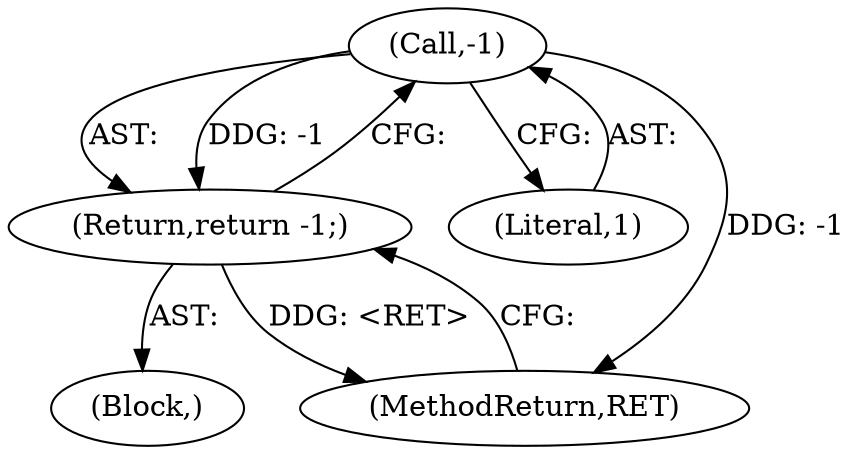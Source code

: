 digraph "1_knc_f237f3e09ecbaf59c897f5046538a7b1a3fa40c1_0@del" {
"1000229" [label="(Call,-1)"];
"1000228" [label="(Return,return -1;)"];
"1000229" [label="(Call,-1)"];
"1000230" [label="(Literal,1)"];
"1000222" [label="(Block,)"];
"1000228" [label="(Return,return -1;)"];
"1000341" [label="(MethodReturn,RET)"];
"1000229" -> "1000228"  [label="AST: "];
"1000229" -> "1000230"  [label="CFG: "];
"1000230" -> "1000229"  [label="AST: "];
"1000228" -> "1000229"  [label="CFG: "];
"1000229" -> "1000341"  [label="DDG: -1"];
"1000229" -> "1000228"  [label="DDG: -1"];
"1000228" -> "1000222"  [label="AST: "];
"1000341" -> "1000228"  [label="CFG: "];
"1000228" -> "1000341"  [label="DDG: <RET>"];
}
